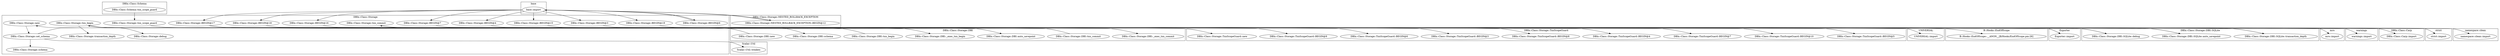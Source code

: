 digraph {
graph [overlap=false]
subgraph cluster_DBIx_Class_Carp {
	label="DBIx::Class::Carp";
	"DBIx::Class::Carp::import";
}
subgraph cluster_Scalar_Util {
	label="Scalar::Util";
	"Scalar::Util::weaken";
}
subgraph cluster_DBIx_Class_Storage_TxnScopeGuard {
	label="DBIx::Class::Storage::TxnScopeGuard";
	"DBIx::Class::Storage::TxnScopeGuard::BEGIN@7";
	"DBIx::Class::Storage::TxnScopeGuard::BEGIN@4";
	"DBIx::Class::Storage::TxnScopeGuard::BEGIN@8";
	"DBIx::Class::Storage::TxnScopeGuard::BEGIN@3";
	"DBIx::Class::Storage::TxnScopeGuard::new";
	"DBIx::Class::Storage::TxnScopeGuard::BEGIN@6";
	"DBIx::Class::Storage::TxnScopeGuard::BEGIN@9";
	"DBIx::Class::Storage::TxnScopeGuard::BEGIN@5";
	"DBIx::Class::Storage::TxnScopeGuard::BEGIN@10";
}
subgraph cluster_UNIVERSAL {
	label="UNIVERSAL";
	"UNIVERSAL::import";
}
subgraph cluster_namespace_clean {
	label="namespace::clean";
	"namespace::clean::import";
}
subgraph cluster_warnings {
	label="warnings";
	"warnings::import";
}
subgraph cluster_DBIx_Class_Storage_DBI_SQLite {
	label="DBIx::Class::Storage::DBI::SQLite";
	"DBIx::Class::Storage::DBI::SQLite::auto_savepoint";
	"DBIx::Class::Storage::DBI::SQLite::debug";
	"DBIx::Class::Storage::DBI::SQLite::transaction_depth";
}
subgraph cluster_DBIx_Class_Storage_DBI {
	label="DBIx::Class::Storage::DBI";
	"DBIx::Class::Storage::DBI::_exec_txn_commit";
	"DBIx::Class::Storage::DBI::new";
	"DBIx::Class::Storage::DBI::txn_commit";
	"DBIx::Class::Storage::DBI::auto_savepoint";
	"DBIx::Class::Storage::DBI::_exec_txn_begin";
	"DBIx::Class::Storage::DBI::schema";
	"DBIx::Class::Storage::DBI::txn_begin";
}
subgraph cluster_mro {
	label="mro";
	"mro::import";
}
subgraph cluster_base {
	label="base";
	"base::import";
}
subgraph cluster_Exporter {
	label="Exporter";
	"Exporter::import";
}
subgraph cluster_DBIx_Class_Schema {
	label="DBIx::Class::Schema";
	"DBIx::Class::Schema::txn_scope_guard";
}
subgraph cluster_DBIx_Class_Storage {
	label="DBIx::Class::Storage";
	"DBIx::Class::Storage::BEGIN@17";
	"DBIx::Class::Storage::BEGIN@18";
	"DBIx::Class::Storage::debug";
	"DBIx::Class::Storage::transaction_depth";
	"DBIx::Class::Storage::txn_begin";
	"DBIx::Class::Storage::set_schema";
	"DBIx::Class::Storage::BEGIN@7";
	"DBIx::Class::Storage::BEGIN@4";
	"DBIx::Class::Storage::BEGIN@15";
	"DBIx::Class::Storage::BEGIN@16";
	"DBIx::Class::Storage::txn_scope_guard";
	"DBIx::Class::Storage::new";
	"DBIx::Class::Storage::BEGIN@6";
	"DBIx::Class::Storage::schema";
	"DBIx::Class::Storage::BEGIN@3";
	"DBIx::Class::Storage::txn_commit";
	"DBIx::Class::Storage::BEGIN@19";
}
subgraph cluster_B_Hooks_EndOfScope {
	label="B::Hooks::EndOfScope";
	"B::Hooks::EndOfScope::__ANON__[B/Hooks/EndOfScope.pm:26]";
}
subgraph cluster_DBIx_Class_Storage_NESTED_ROLLBACK_EXCEPTION {
	label="DBIx::Class::Storage::NESTED_ROLLBACK_EXCEPTION";
	"DBIx::Class::Storage::NESTED_ROLLBACK_EXCEPTION::BEGIN@12";
}
subgraph cluster_strict {
	label="strict";
	"strict::import";
}
"DBIx::Class::Storage::txn_scope_guard" -> "DBIx::Class::Storage::TxnScopeGuard::new";
"DBIx::Class::Storage::DBI::txn_commit" -> "DBIx::Class::Storage::txn_commit";
"DBIx::Class::Storage::BEGIN@17" -> "DBIx::Class::Storage::TxnScopeGuard::BEGIN@4";
"base::import" -> "DBIx::Class::Storage::BEGIN@17";
"DBIx::Class::Storage::txn_commit" -> "DBIx::Class::Storage::DBI::SQLite::debug";
"DBIx::Class::Storage::txn_begin" -> "DBIx::Class::Storage::DBI::SQLite::debug";
"DBIx::Class::Storage::BEGIN@17" -> "UNIVERSAL::import";
"base::import" -> "DBIx::Class::Storage::BEGIN@4";
"base::import" -> "DBIx::Class::Storage::BEGIN@15";
"DBIx::Class::Storage::set_schema" -> "DBIx::Class::Storage::DBI::schema";
"DBIx::Class::Storage::BEGIN@17" -> "DBIx::Class::Storage::TxnScopeGuard::BEGIN@6";
"DBIx::Class::Storage::BEGIN@7" -> "mro::import";
"DBIx::Class::Storage::txn_commit" -> "DBIx::Class::Storage::DBI::SQLite::auto_savepoint";
"DBIx::Class::Storage::txn_begin" -> "DBIx::Class::Storage::DBI::SQLite::auto_savepoint";
"base::import" -> "DBIx::Class::Storage::NESTED_ROLLBACK_EXCEPTION::BEGIN@12";
"DBIx::Class::Storage::BEGIN@17" -> "DBIx::Class::Storage::TxnScopeGuard::BEGIN@9";
"base::import" -> "DBIx::Class::Storage::BEGIN@7";
"DBIx::Class::Storage::DBI::txn_begin" -> "DBIx::Class::Storage::txn_begin";
"DBIx::Class::Storage::BEGIN@19" -> "namespace::clean::import";
"DBIx::Class::Storage::BEGIN@3" -> "strict::import";
"DBIx::Class::Storage::txn_commit" -> "DBIx::Class::Storage::DBI::SQLite::transaction_depth";
"DBIx::Class::Storage::txn_begin" -> "DBIx::Class::Storage::DBI::SQLite::transaction_depth";
"DBIx::Class::Storage::set_schema" -> "DBIx::Class::Storage::schema";
"DBIx::Class::Storage::BEGIN@17" -> "B::Hooks::EndOfScope::__ANON__[B/Hooks/EndOfScope.pm:26]";
"base::import" -> "DBIx::Class::Storage::BEGIN@19";
"DBIx::Class::Storage::txn_begin" -> "DBIx::Class::Storage::DBI::_exec_txn_begin";
"DBIx::Class::Storage::BEGIN@18" -> "Exporter::import";
"DBIx::Class::Storage::BEGIN@16" -> "Exporter::import";
"DBIx::Class::Storage::NESTED_ROLLBACK_EXCEPTION::BEGIN@12" -> "base::import";
"DBIx::Class::Storage::BEGIN@6" -> "base::import";
"DBIx::Class::Storage::BEGIN@4" -> "warnings::import";
"DBIx::Class::Storage::DBI::new" -> "DBIx::Class::Storage::new";
"DBIx::Class::Storage::BEGIN@17" -> "DBIx::Class::Storage::TxnScopeGuard::BEGIN@5";
"DBIx::Class::Storage::txn_begin" -> "DBIx::Class::Storage::transaction_depth";
"DBIx::Class::Storage::BEGIN@17" -> "DBIx::Class::Storage::TxnScopeGuard::BEGIN@3";
"base::import" -> "DBIx::Class::Storage::BEGIN@6";
"base::import" -> "DBIx::Class::Storage::BEGIN@3";
"DBIx::Class::Schema::txn_scope_guard" -> "DBIx::Class::Storage::txn_scope_guard";
"DBIx::Class::Storage::BEGIN@17" -> "DBIx::Class::Storage::TxnScopeGuard::BEGIN@10";
"DBIx::Class::Storage::txn_begin" -> "DBIx::Class::Storage::DBI::auto_savepoint";
"base::import" -> "DBIx::Class::Storage::BEGIN@18";
"DBIx::Class::Storage::BEGIN@15" -> "DBIx::Class::Carp::import";
"DBIx::Class::Storage::set_schema" -> "Scalar::Util::weaken";
"DBIx::Class::Storage::txn_commit" -> "DBIx::Class::Storage::DBI::_exec_txn_commit";
"DBIx::Class::Storage::BEGIN@17" -> "DBIx::Class::Storage::TxnScopeGuard::BEGIN@7";
"base::import" -> "DBIx::Class::Storage::BEGIN@16";
"DBIx::Class::Storage::BEGIN@17" -> "DBIx::Class::Storage::TxnScopeGuard::BEGIN@8";
"DBIx::Class::Storage::txn_begin" -> "DBIx::Class::Storage::debug";
"DBIx::Class::Storage::new" -> "DBIx::Class::Storage::set_schema";
}
